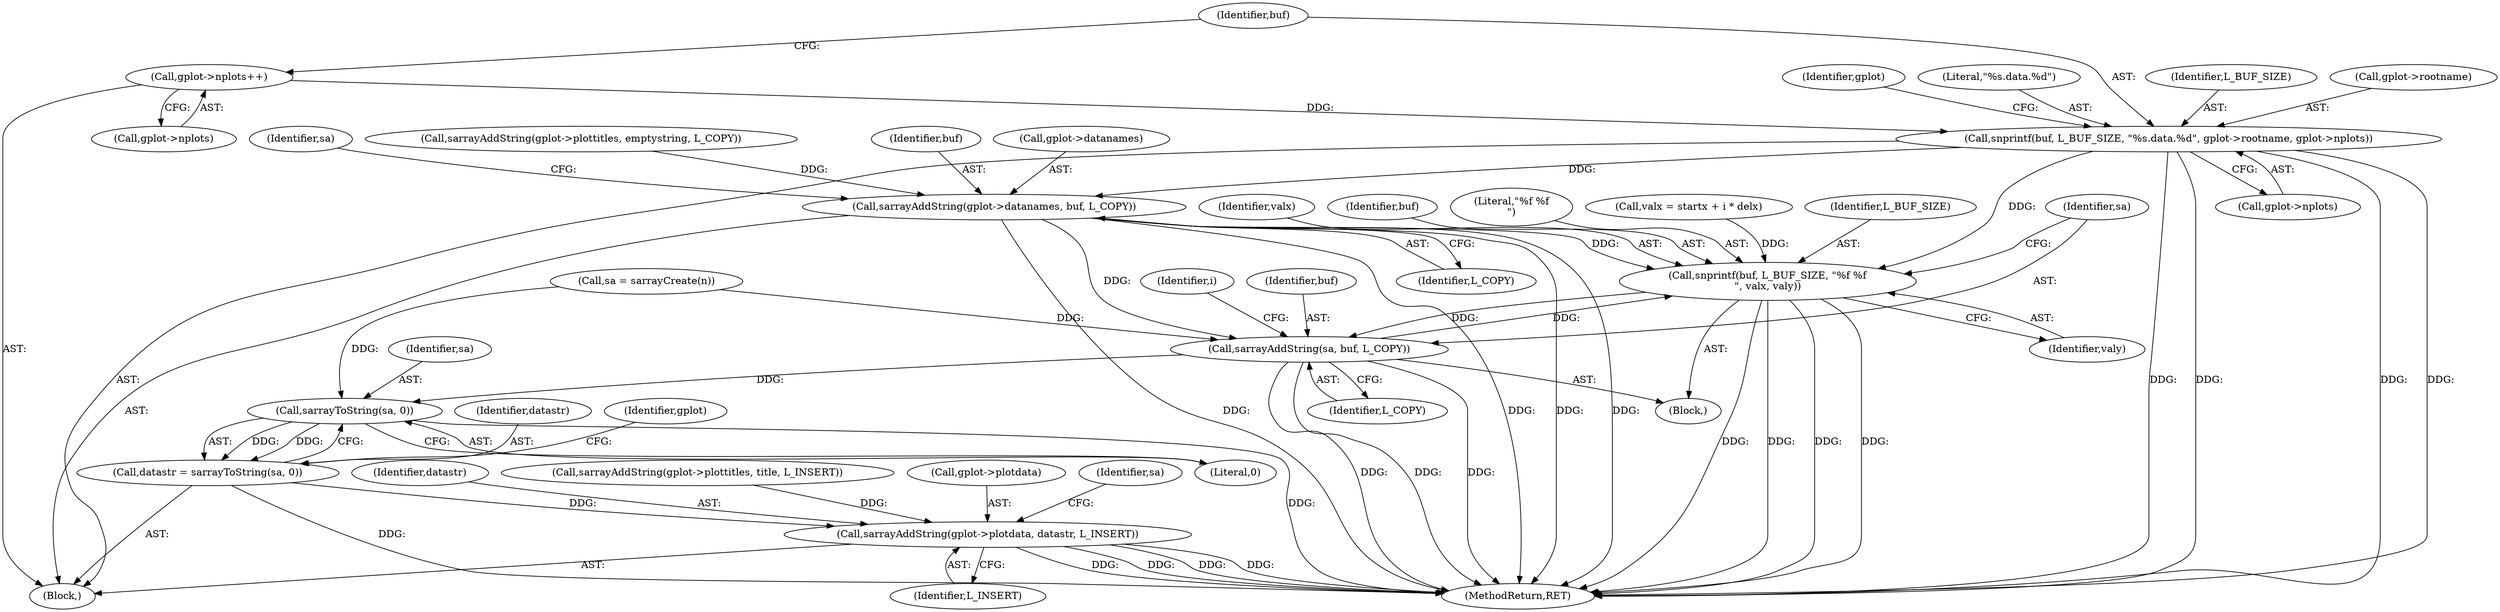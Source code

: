 digraph "1_leptonica_ee301cb2029db8a6289c5295daa42bba7715e99a_0@del" {
"1000230" [label="(Call,snprintf(buf, L_BUF_SIZE, \"%s.data.%d\", gplot->rootname, gplot->nplots))"];
"1000226" [label="(Call,gplot->nplots++)"];
"1000240" [label="(Call,sarrayAddString(gplot->datanames, buf, L_COPY))"];
"1000280" [label="(Call,snprintf(buf, L_BUF_SIZE, \"%f %f\n\", valx, valy))"];
"1000286" [label="(Call,sarrayAddString(sa, buf, L_COPY))"];
"1000292" [label="(Call,sarrayToString(sa, 0))"];
"1000290" [label="(Call,datastr = sarrayToString(sa, 0))"];
"1000295" [label="(Call,sarrayAddString(gplot->plotdata, datastr, L_INSERT))"];
"1000232" [label="(Identifier,L_BUF_SIZE)"];
"1000259" [label="(Block,)"];
"1000268" [label="(Call,valx = startx + i * delx)"];
"1000282" [label="(Identifier,L_BUF_SIZE)"];
"1000285" [label="(Identifier,valy)"];
"1000292" [label="(Call,sarrayToString(sa, 0))"];
"1000240" [label="(Call,sarrayAddString(gplot->datanames, buf, L_COPY))"];
"1000284" [label="(Identifier,valx)"];
"1000288" [label="(Identifier,buf)"];
"1000226" [label="(Call,gplot->nplots++)"];
"1000293" [label="(Identifier,sa)"];
"1000287" [label="(Identifier,sa)"];
"1000246" [label="(Call,sa = sarrayCreate(n))"];
"1000227" [label="(Call,gplot->nplots)"];
"1000290" [label="(Call,datastr = sarrayToString(sa, 0))"];
"1000289" [label="(Identifier,L_COPY)"];
"1000296" [label="(Call,gplot->plotdata)"];
"1000231" [label="(Identifier,buf)"];
"1000234" [label="(Call,gplot->rootname)"];
"1000300" [label="(Identifier,L_INSERT)"];
"1000242" [label="(Identifier,gplot)"];
"1000230" [label="(Call,snprintf(buf, L_BUF_SIZE, \"%s.data.%d\", gplot->rootname, gplot->nplots))"];
"1000303" [label="(Identifier,sa)"];
"1000247" [label="(Identifier,sa)"];
"1000291" [label="(Identifier,datastr)"];
"1000297" [label="(Identifier,gplot)"];
"1000280" [label="(Call,snprintf(buf, L_BUF_SIZE, \"%f %f\n\", valx, valy))"];
"1000286" [label="(Call,sarrayAddString(sa, buf, L_COPY))"];
"1000220" [label="(Call,sarrayAddString(gplot->plottitles, emptystring, L_COPY))"];
"1000299" [label="(Identifier,datastr)"];
"1000244" [label="(Identifier,buf)"];
"1000109" [label="(Block,)"];
"1000283" [label="(Literal,\"%f %f\n\")"];
"1000241" [label="(Call,gplot->datanames)"];
"1000212" [label="(Call,sarrayAddString(gplot->plottitles, title, L_INSERT))"];
"1000233" [label="(Literal,\"%s.data.%d\")"];
"1000237" [label="(Call,gplot->nplots)"];
"1000306" [label="(MethodReturn,RET)"];
"1000245" [label="(Identifier,L_COPY)"];
"1000281" [label="(Identifier,buf)"];
"1000295" [label="(Call,sarrayAddString(gplot->plotdata, datastr, L_INSERT))"];
"1000294" [label="(Literal,0)"];
"1000258" [label="(Identifier,i)"];
"1000230" -> "1000109"  [label="AST: "];
"1000230" -> "1000237"  [label="CFG: "];
"1000231" -> "1000230"  [label="AST: "];
"1000232" -> "1000230"  [label="AST: "];
"1000233" -> "1000230"  [label="AST: "];
"1000234" -> "1000230"  [label="AST: "];
"1000237" -> "1000230"  [label="AST: "];
"1000242" -> "1000230"  [label="CFG: "];
"1000230" -> "1000306"  [label="DDG: "];
"1000230" -> "1000306"  [label="DDG: "];
"1000230" -> "1000306"  [label="DDG: "];
"1000230" -> "1000306"  [label="DDG: "];
"1000226" -> "1000230"  [label="DDG: "];
"1000230" -> "1000240"  [label="DDG: "];
"1000230" -> "1000280"  [label="DDG: "];
"1000226" -> "1000109"  [label="AST: "];
"1000226" -> "1000227"  [label="CFG: "];
"1000227" -> "1000226"  [label="AST: "];
"1000231" -> "1000226"  [label="CFG: "];
"1000240" -> "1000109"  [label="AST: "];
"1000240" -> "1000245"  [label="CFG: "];
"1000241" -> "1000240"  [label="AST: "];
"1000244" -> "1000240"  [label="AST: "];
"1000245" -> "1000240"  [label="AST: "];
"1000247" -> "1000240"  [label="CFG: "];
"1000240" -> "1000306"  [label="DDG: "];
"1000240" -> "1000306"  [label="DDG: "];
"1000240" -> "1000306"  [label="DDG: "];
"1000240" -> "1000306"  [label="DDG: "];
"1000220" -> "1000240"  [label="DDG: "];
"1000240" -> "1000280"  [label="DDG: "];
"1000240" -> "1000286"  [label="DDG: "];
"1000280" -> "1000259"  [label="AST: "];
"1000280" -> "1000285"  [label="CFG: "];
"1000281" -> "1000280"  [label="AST: "];
"1000282" -> "1000280"  [label="AST: "];
"1000283" -> "1000280"  [label="AST: "];
"1000284" -> "1000280"  [label="AST: "];
"1000285" -> "1000280"  [label="AST: "];
"1000287" -> "1000280"  [label="CFG: "];
"1000280" -> "1000306"  [label="DDG: "];
"1000280" -> "1000306"  [label="DDG: "];
"1000280" -> "1000306"  [label="DDG: "];
"1000280" -> "1000306"  [label="DDG: "];
"1000286" -> "1000280"  [label="DDG: "];
"1000268" -> "1000280"  [label="DDG: "];
"1000280" -> "1000286"  [label="DDG: "];
"1000286" -> "1000259"  [label="AST: "];
"1000286" -> "1000289"  [label="CFG: "];
"1000287" -> "1000286"  [label="AST: "];
"1000288" -> "1000286"  [label="AST: "];
"1000289" -> "1000286"  [label="AST: "];
"1000258" -> "1000286"  [label="CFG: "];
"1000286" -> "1000306"  [label="DDG: "];
"1000286" -> "1000306"  [label="DDG: "];
"1000286" -> "1000306"  [label="DDG: "];
"1000246" -> "1000286"  [label="DDG: "];
"1000286" -> "1000292"  [label="DDG: "];
"1000292" -> "1000290"  [label="AST: "];
"1000292" -> "1000294"  [label="CFG: "];
"1000293" -> "1000292"  [label="AST: "];
"1000294" -> "1000292"  [label="AST: "];
"1000290" -> "1000292"  [label="CFG: "];
"1000292" -> "1000306"  [label="DDG: "];
"1000292" -> "1000290"  [label="DDG: "];
"1000292" -> "1000290"  [label="DDG: "];
"1000246" -> "1000292"  [label="DDG: "];
"1000290" -> "1000109"  [label="AST: "];
"1000291" -> "1000290"  [label="AST: "];
"1000297" -> "1000290"  [label="CFG: "];
"1000290" -> "1000306"  [label="DDG: "];
"1000290" -> "1000295"  [label="DDG: "];
"1000295" -> "1000109"  [label="AST: "];
"1000295" -> "1000300"  [label="CFG: "];
"1000296" -> "1000295"  [label="AST: "];
"1000299" -> "1000295"  [label="AST: "];
"1000300" -> "1000295"  [label="AST: "];
"1000303" -> "1000295"  [label="CFG: "];
"1000295" -> "1000306"  [label="DDG: "];
"1000295" -> "1000306"  [label="DDG: "];
"1000295" -> "1000306"  [label="DDG: "];
"1000295" -> "1000306"  [label="DDG: "];
"1000212" -> "1000295"  [label="DDG: "];
}
